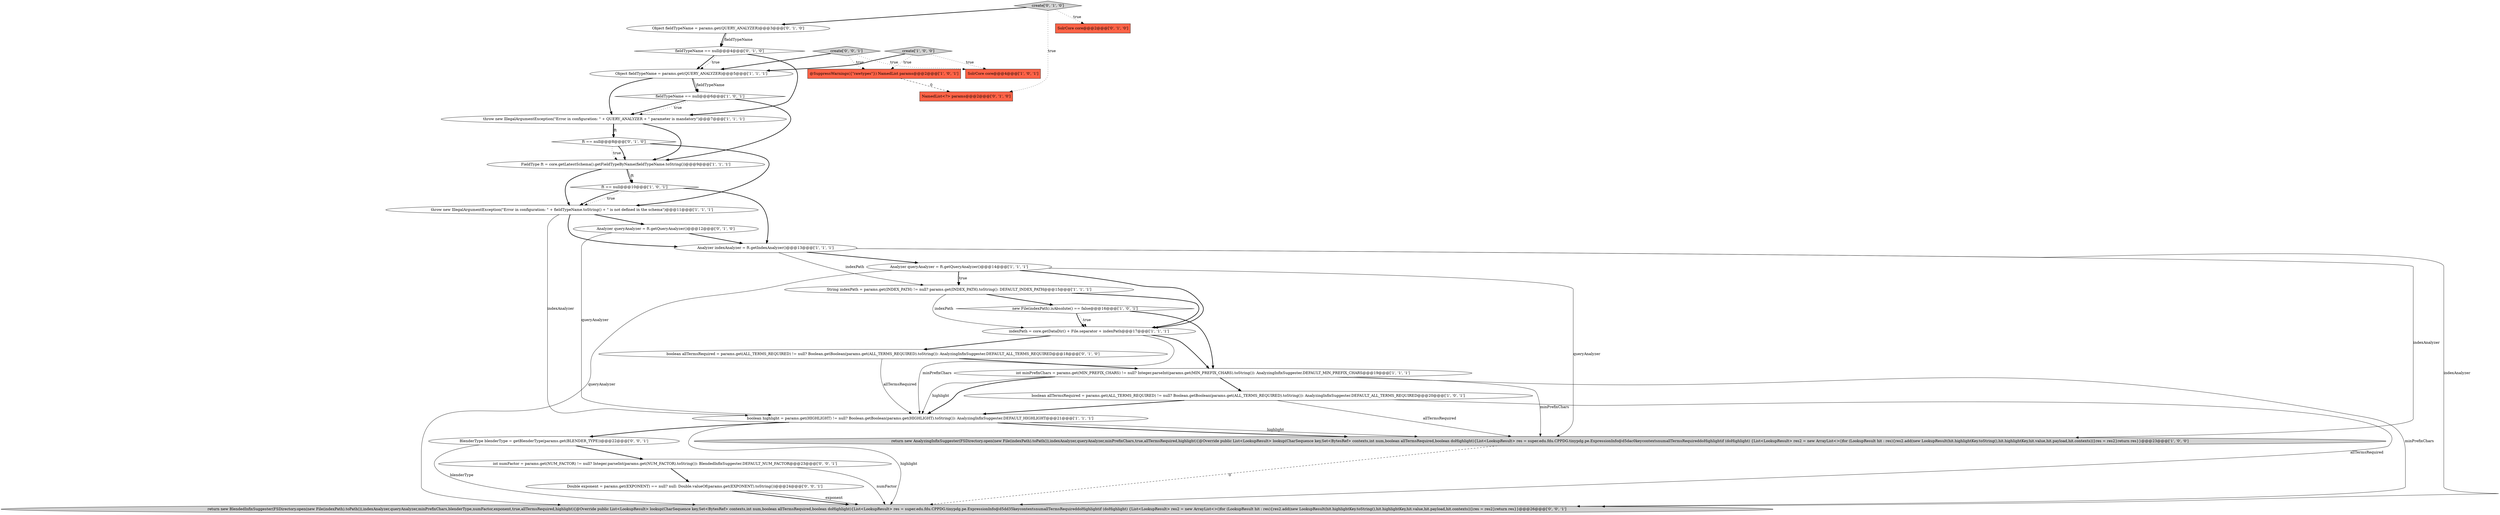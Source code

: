 digraph {
10 [style = filled, label = "String indexPath = params.get(INDEX_PATH) != null? params.get(INDEX_PATH).toString(): DEFAULT_INDEX_PATH@@@15@@@['1', '1', '1']", fillcolor = white, shape = ellipse image = "AAA0AAABBB1BBB"];
1 [style = filled, label = "return new AnalyzingInfixSuggester(FSDirectory.open(new File(indexPath).toPath()),indexAnalyzer,queryAnalyzer,minPrefixChars,true,allTermsRequired,highlight){@Override public List<LookupResult> lookup(CharSequence key,Set<BytesRef> contexts,int num,boolean allTermsRequired,boolean doHighlight){List<LookupResult> res = super.edu.fdu.CPPDG.tinypdg.pe.ExpressionInfo@d5dac0keycontextsnumallTermsRequireddoHighlightif (doHighlight) {List<LookupResult> res2 = new ArrayList<>()for (LookupResult hit : res){res2.add(new LookupResult(hit.highlightKey.toString(),hit.highlightKey,hit.value,hit.payload,hit.contexts))}res = res2}return res}}@@@23@@@['1', '0', '0']", fillcolor = lightgray, shape = ellipse image = "AAA0AAABBB1BBB"];
13 [style = filled, label = "Object fieldTypeName = params.get(QUERY_ANALYZER)@@@5@@@['1', '1', '1']", fillcolor = white, shape = ellipse image = "AAA0AAABBB1BBB"];
19 [style = filled, label = "create['0', '1', '0']", fillcolor = lightgray, shape = diamond image = "AAA0AAABBB2BBB"];
20 [style = filled, label = "boolean allTermsRequired = params.get(ALL_TERMS_REQUIRED) != null? Boolean.getBoolean(params.get(ALL_TERMS_REQUIRED).toString()): AnalyzingInfixSuggester.DEFAULT_ALL_TERMS_REQUIRED@@@18@@@['0', '1', '0']", fillcolor = white, shape = ellipse image = "AAA0AAABBB2BBB"];
24 [style = filled, label = "NamedList<?> params@@@2@@@['0', '1', '0']", fillcolor = tomato, shape = box image = "AAA1AAABBB2BBB"];
30 [style = filled, label = "return new BlendedInfixSuggester(FSDirectory.open(new File(indexPath).toPath()),indexAnalyzer,queryAnalyzer,minPrefixChars,blenderType,numFactor,exponent,true,allTermsRequired,highlight){@Override public List<LookupResult> lookup(CharSequence key,Set<BytesRef> contexts,int num,boolean allTermsRequired,boolean doHighlight){List<LookupResult> res = super.edu.fdu.CPPDG.tinypdg.pe.ExpressionInfo@d5dd35keycontextsnumallTermsRequireddoHighlightif (doHighlight) {List<LookupResult> res2 = new ArrayList<>()for (LookupResult hit : res){res2.add(new LookupResult(hit.highlightKey.toString(),hit.highlightKey,hit.value,hit.payload,hit.contexts))}res = res2}return res}}@@@26@@@['0', '0', '1']", fillcolor = lightgray, shape = ellipse image = "AAA0AAABBB3BBB"];
21 [style = filled, label = "SolrCore core@@@2@@@['0', '1', '0']", fillcolor = tomato, shape = box image = "AAA0AAABBB2BBB"];
7 [style = filled, label = "throw new IllegalArgumentException(\"Error in configuration: \" + QUERY_ANALYZER + \" parameter is mandatory\")@@@7@@@['1', '1', '1']", fillcolor = white, shape = ellipse image = "AAA0AAABBB1BBB"];
26 [style = filled, label = "int numFactor = params.get(NUM_FACTOR) != null? Integer.parseInt(params.get(NUM_FACTOR).toString()): BlendedInfixSuggester.DEFAULT_NUM_FACTOR@@@23@@@['0', '0', '1']", fillcolor = white, shape = ellipse image = "AAA0AAABBB3BBB"];
8 [style = filled, label = "indexPath = core.getDataDir() + File.separator + indexPath@@@17@@@['1', '1', '1']", fillcolor = white, shape = ellipse image = "AAA0AAABBB1BBB"];
0 [style = filled, label = "boolean highlight = params.get(HIGHLIGHT) != null? Boolean.getBoolean(params.get(HIGHLIGHT).toString()): AnalyzingInfixSuggester.DEFAULT_HIGHLIGHT@@@21@@@['1', '1', '1']", fillcolor = white, shape = ellipse image = "AAA0AAABBB1BBB"];
27 [style = filled, label = "Double exponent = params.get(EXPONENT) == null? null: Double.valueOf(params.get(EXPONENT).toString())@@@24@@@['0', '0', '1']", fillcolor = white, shape = ellipse image = "AAA0AAABBB3BBB"];
14 [style = filled, label = "new File(indexPath).isAbsolute() == false@@@16@@@['1', '0', '1']", fillcolor = white, shape = diamond image = "AAA0AAABBB1BBB"];
23 [style = filled, label = "Object fieldTypeName = params.get(QUERY_ANALYZER)@@@3@@@['0', '1', '0']", fillcolor = white, shape = ellipse image = "AAA0AAABBB2BBB"];
25 [style = filled, label = "fieldTypeName == null@@@4@@@['0', '1', '0']", fillcolor = white, shape = diamond image = "AAA0AAABBB2BBB"];
29 [style = filled, label = "create['0', '0', '1']", fillcolor = lightgray, shape = diamond image = "AAA0AAABBB3BBB"];
17 [style = filled, label = "Analyzer indexAnalyzer = ft.getIndexAnalyzer()@@@13@@@['1', '1', '1']", fillcolor = white, shape = ellipse image = "AAA0AAABBB1BBB"];
28 [style = filled, label = "BlenderType blenderType = getBlenderType(params.get(BLENDER_TYPE))@@@22@@@['0', '0', '1']", fillcolor = white, shape = ellipse image = "AAA0AAABBB3BBB"];
16 [style = filled, label = "Analyzer queryAnalyzer = ft.getQueryAnalyzer()@@@14@@@['1', '1', '1']", fillcolor = white, shape = ellipse image = "AAA0AAABBB1BBB"];
2 [style = filled, label = "FieldType ft = core.getLatestSchema().getFieldTypeByName(fieldTypeName.toString())@@@9@@@['1', '1', '1']", fillcolor = white, shape = ellipse image = "AAA0AAABBB1BBB"];
12 [style = filled, label = "SolrCore core@@@4@@@['1', '0', '1']", fillcolor = tomato, shape = box image = "AAA0AAABBB1BBB"];
4 [style = filled, label = "throw new IllegalArgumentException(\"Error in configuration: \" + fieldTypeName.toString() + \" is not defined in the schema\")@@@11@@@['1', '1', '1']", fillcolor = white, shape = ellipse image = "AAA0AAABBB1BBB"];
5 [style = filled, label = "int minPrefixChars = params.get(MIN_PREFIX_CHARS) != null? Integer.parseInt(params.get(MIN_PREFIX_CHARS).toString()): AnalyzingInfixSuggester.DEFAULT_MIN_PREFIX_CHARS@@@19@@@['1', '1', '1']", fillcolor = white, shape = ellipse image = "AAA0AAABBB1BBB"];
6 [style = filled, label = "create['1', '0', '0']", fillcolor = lightgray, shape = diamond image = "AAA0AAABBB1BBB"];
9 [style = filled, label = "boolean allTermsRequired = params.get(ALL_TERMS_REQUIRED) != null? Boolean.getBoolean(params.get(ALL_TERMS_REQUIRED).toString()): AnalyzingInfixSuggester.DEFAULT_ALL_TERMS_REQUIRED@@@20@@@['1', '0', '1']", fillcolor = white, shape = ellipse image = "AAA0AAABBB1BBB"];
22 [style = filled, label = "Analyzer queryAnalyzer = ft.getQueryAnalyzer()@@@12@@@['0', '1', '0']", fillcolor = white, shape = ellipse image = "AAA0AAABBB2BBB"];
15 [style = filled, label = "fieldTypeName == null@@@6@@@['1', '0', '1']", fillcolor = white, shape = diamond image = "AAA0AAABBB1BBB"];
3 [style = filled, label = "ft == null@@@10@@@['1', '0', '1']", fillcolor = white, shape = diamond image = "AAA0AAABBB1BBB"];
11 [style = filled, label = "@SuppressWarnings({\"rawtypes\"}) NamedList params@@@2@@@['1', '0', '1']", fillcolor = tomato, shape = box image = "AAA0AAABBB1BBB"];
18 [style = filled, label = "ft == null@@@8@@@['0', '1', '0']", fillcolor = white, shape = diamond image = "AAA0AAABBB2BBB"];
20->0 [style = solid, label="allTermsRequired"];
17->16 [style = bold, label=""];
23->25 [style = bold, label=""];
15->2 [style = bold, label=""];
2->3 [style = solid, label="ft"];
13->15 [style = solid, label="fieldTypeName"];
28->30 [style = solid, label="blenderType"];
15->7 [style = bold, label=""];
4->17 [style = bold, label=""];
16->1 [style = solid, label="queryAnalyzer"];
5->9 [style = bold, label=""];
10->14 [style = bold, label=""];
16->10 [style = bold, label=""];
9->0 [style = bold, label=""];
25->13 [style = bold, label=""];
16->8 [style = bold, label=""];
1->30 [style = dashed, label="0"];
2->3 [style = bold, label=""];
27->30 [style = bold, label=""];
23->25 [style = solid, label="fieldTypeName"];
4->0 [style = solid, label="indexAnalyzer"];
14->5 [style = bold, label=""];
27->30 [style = solid, label="exponent"];
3->4 [style = dotted, label="true"];
17->10 [style = solid, label="indexPath"];
28->26 [style = bold, label=""];
16->30 [style = solid, label="queryAnalyzer"];
19->21 [style = dotted, label="true"];
29->12 [style = dotted, label="true"];
0->28 [style = bold, label=""];
25->13 [style = dotted, label="true"];
18->2 [style = bold, label=""];
15->7 [style = dotted, label="true"];
22->0 [style = solid, label="queryAnalyzer"];
25->7 [style = bold, label=""];
2->4 [style = bold, label=""];
3->4 [style = bold, label=""];
16->10 [style = dotted, label="true"];
19->24 [style = dotted, label="true"];
20->5 [style = bold, label=""];
0->1 [style = solid, label="highlight"];
7->18 [style = solid, label="ft"];
26->27 [style = bold, label=""];
0->30 [style = solid, label="highlight"];
17->1 [style = solid, label="indexAnalyzer"];
8->20 [style = bold, label=""];
18->4 [style = bold, label=""];
10->8 [style = solid, label="indexPath"];
8->5 [style = bold, label=""];
10->8 [style = bold, label=""];
5->0 [style = bold, label=""];
7->2 [style = bold, label=""];
0->1 [style = bold, label=""];
13->7 [style = bold, label=""];
5->1 [style = solid, label="minPrefixChars"];
9->1 [style = solid, label="allTermsRequired"];
6->13 [style = bold, label=""];
5->30 [style = solid, label="minPrefixChars"];
19->23 [style = bold, label=""];
11->24 [style = dashed, label="0"];
14->8 [style = dotted, label="true"];
7->18 [style = bold, label=""];
22->17 [style = bold, label=""];
3->17 [style = bold, label=""];
14->8 [style = bold, label=""];
13->15 [style = bold, label=""];
6->12 [style = dotted, label="true"];
6->11 [style = dotted, label="true"];
5->0 [style = solid, label="highlight"];
17->30 [style = solid, label="indexAnalyzer"];
8->0 [style = solid, label="minPrefixChars"];
4->22 [style = bold, label=""];
26->30 [style = solid, label="numFactor"];
18->2 [style = dotted, label="true"];
29->11 [style = dotted, label="true"];
9->30 [style = solid, label="allTermsRequired"];
29->13 [style = bold, label=""];
}
